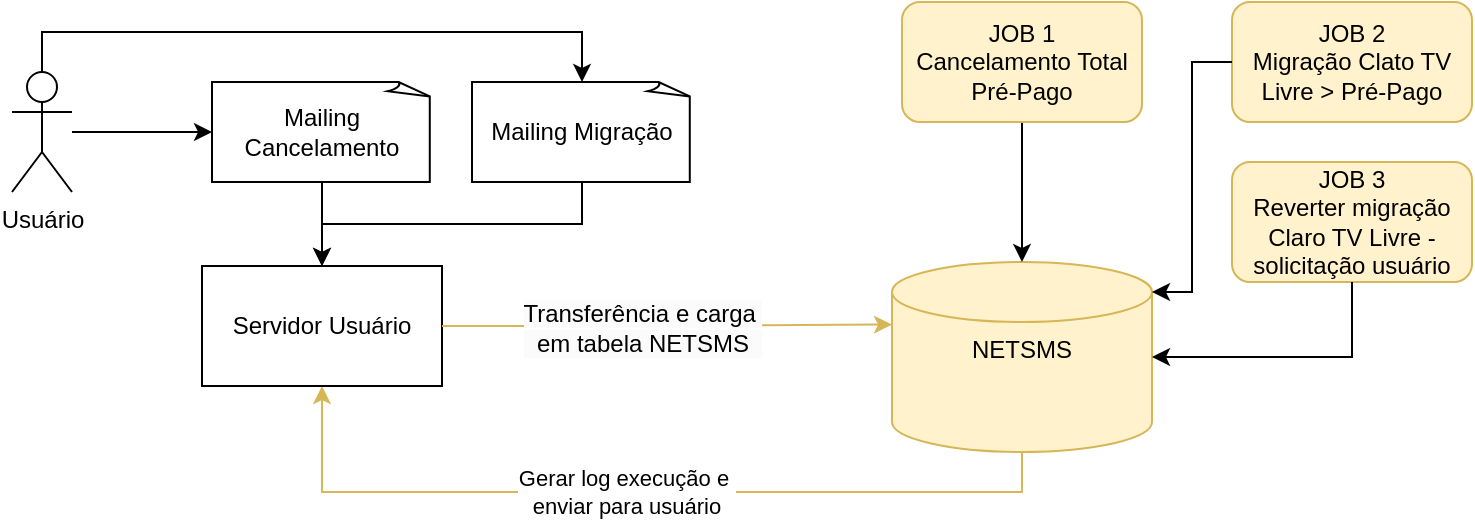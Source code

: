 <mxfile version="24.7.16">
  <diagram name="Página-1" id="rjPieZ_IxbNT4D98FoMU">
    <mxGraphModel dx="1050" dy="530" grid="1" gridSize="10" guides="1" tooltips="1" connect="1" arrows="1" fold="1" page="1" pageScale="1" pageWidth="827" pageHeight="1169" math="0" shadow="0">
      <root>
        <mxCell id="0" />
        <mxCell id="1" parent="0" />
        <mxCell id="srJE6BBBpUUcVX_teQgC-23" style="edgeStyle=orthogonalEdgeStyle;rounded=0;hachureGap=4;orthogonalLoop=1;jettySize=auto;html=1;entryX=0.5;entryY=1;entryDx=0;entryDy=0;fontFamily=Architects Daughter;fontSource=https%3A%2F%2Ffonts.googleapis.com%2Fcss%3Ffamily%3DArchitects%2BDaughter;exitX=0.5;exitY=1;exitDx=0;exitDy=0;exitPerimeter=0;fillColor=#fff2cc;strokeColor=#d6b656;" parent="1" source="srJE6BBBpUUcVX_teQgC-1" target="srJE6BBBpUUcVX_teQgC-3" edge="1">
          <mxGeometry relative="1" as="geometry" />
        </mxCell>
        <mxCell id="srJE6BBBpUUcVX_teQgC-24" value="Gerar log execução e&amp;nbsp;&lt;div&gt;enviar para usuário&lt;/div&gt;" style="edgeLabel;html=1;align=center;verticalAlign=middle;resizable=0;points=[];sketch=1;hachureGap=4;jiggle=2;curveFitting=1;fontFamily=Helvetica;" parent="srJE6BBBpUUcVX_teQgC-23" vertex="1" connectable="0">
          <mxGeometry x="0.032" relative="1" as="geometry">
            <mxPoint as="offset" />
          </mxGeometry>
        </mxCell>
        <mxCell id="srJE6BBBpUUcVX_teQgC-1" value="NETSMS" style="shape=cylinder3;whiteSpace=wrap;html=1;boundedLbl=1;backgroundOutline=1;size=15;hachureGap=4;fontFamily=Helvetica;verticalAlign=top;fillColor=#fff2cc;strokeColor=#d6b656;" parent="1" vertex="1">
          <mxGeometry x="470" y="160" width="130" height="95" as="geometry" />
        </mxCell>
        <mxCell id="srJE6BBBpUUcVX_teQgC-3" value="Servidor Usuário" style="rounded=0;whiteSpace=wrap;html=1;hachureGap=4;fontFamily=Helvetica;" parent="1" vertex="1">
          <mxGeometry x="125" y="162" width="120" height="60" as="geometry" />
        </mxCell>
        <mxCell id="srJE6BBBpUUcVX_teQgC-4" value="Usuário" style="shape=umlActor;verticalLabelPosition=bottom;verticalAlign=top;html=1;outlineConnect=0;hachureGap=4;fontFamily=Helvetica;" parent="1" vertex="1">
          <mxGeometry x="30" y="65" width="30" height="60" as="geometry" />
        </mxCell>
        <mxCell id="srJE6BBBpUUcVX_teQgC-5" value="Mailing Cancelamento" style="whiteSpace=wrap;html=1;shape=mxgraph.basic.document;hachureGap=4;fontFamily=Helvetica;" parent="1" vertex="1">
          <mxGeometry x="130" y="70" width="110" height="50" as="geometry" />
        </mxCell>
        <mxCell id="srJE6BBBpUUcVX_teQgC-6" value="" style="edgeStyle=orthogonalEdgeStyle;rounded=0;hachureGap=4;orthogonalLoop=1;jettySize=auto;entryX=0;entryY=0.5;entryDx=0;entryDy=0;entryPerimeter=0;fontFamily=Architects Daughter;fontSource=https%3A%2F%2Ffonts.googleapis.com%2Fcss%3Ffamily%3DArchitects%2BDaughter;html=1;" parent="1" source="srJE6BBBpUUcVX_teQgC-4" target="srJE6BBBpUUcVX_teQgC-5" edge="1">
          <mxGeometry relative="1" as="geometry" />
        </mxCell>
        <mxCell id="srJE6BBBpUUcVX_teQgC-10" style="edgeStyle=orthogonalEdgeStyle;rounded=0;hachureGap=4;orthogonalLoop=1;jettySize=auto;html=1;entryX=0.5;entryY=0;entryDx=0;entryDy=0;fontFamily=Architects Daughter;fontSource=https%3A%2F%2Ffonts.googleapis.com%2Fcss%3Ffamily%3DArchitects%2BDaughter;" parent="1" source="srJE6BBBpUUcVX_teQgC-5" target="srJE6BBBpUUcVX_teQgC-3" edge="1">
          <mxGeometry relative="1" as="geometry" />
        </mxCell>
        <mxCell id="srJE6BBBpUUcVX_teQgC-14" style="edgeStyle=orthogonalEdgeStyle;rounded=0;hachureGap=4;orthogonalLoop=1;jettySize=auto;html=1;fontFamily=Architects Daughter;fontSource=https%3A%2F%2Ffonts.googleapis.com%2Fcss%3Ffamily%3DArchitects%2BDaughter;" parent="1" source="srJE6BBBpUUcVX_teQgC-13" target="srJE6BBBpUUcVX_teQgC-1" edge="1">
          <mxGeometry relative="1" as="geometry" />
        </mxCell>
        <mxCell id="srJE6BBBpUUcVX_teQgC-13" value="JOB 1&lt;div&gt;Cancelamento Total Pré-Pago&lt;/div&gt;" style="rounded=1;whiteSpace=wrap;html=1;hachureGap=4;fontFamily=Helvetica;fillColor=#fff2cc;strokeColor=#d6b656;" parent="1" vertex="1">
          <mxGeometry x="475" y="30" width="120" height="60" as="geometry" />
        </mxCell>
        <mxCell id="srJE6BBBpUUcVX_teQgC-15" value="JOB 2&lt;div&gt;Migração Clato TV Livre &amp;gt; Pré-Pago&lt;/div&gt;" style="rounded=1;whiteSpace=wrap;html=1;hachureGap=4;fontFamily=Helvetica;fillColor=#fff2cc;strokeColor=#d6b656;" parent="1" vertex="1">
          <mxGeometry x="640" y="30" width="120" height="60" as="geometry" />
        </mxCell>
        <mxCell id="srJE6BBBpUUcVX_teQgC-16" style="edgeStyle=orthogonalEdgeStyle;rounded=0;hachureGap=4;orthogonalLoop=1;jettySize=auto;html=1;entryX=1;entryY=0;entryDx=0;entryDy=15;entryPerimeter=0;fontFamily=Architects Daughter;fontSource=https%3A%2F%2Ffonts.googleapis.com%2Fcss%3Ffamily%3DArchitects%2BDaughter;" parent="1" source="srJE6BBBpUUcVX_teQgC-15" target="srJE6BBBpUUcVX_teQgC-1" edge="1">
          <mxGeometry relative="1" as="geometry" />
        </mxCell>
        <mxCell id="srJE6BBBpUUcVX_teQgC-17" style="edgeStyle=orthogonalEdgeStyle;rounded=0;hachureGap=4;orthogonalLoop=1;jettySize=auto;html=1;entryX=0;entryY=0;entryDx=0;entryDy=31.25;entryPerimeter=0;fontFamily=Architects Daughter;fontSource=https%3A%2F%2Ffonts.googleapis.com%2Fcss%3Ffamily%3DArchitects%2BDaughter;fillColor=#fff2cc;strokeColor=#d6b656;" parent="1" source="srJE6BBBpUUcVX_teQgC-3" target="srJE6BBBpUUcVX_teQgC-1" edge="1">
          <mxGeometry relative="1" as="geometry" />
        </mxCell>
        <mxCell id="srJE6BBBpUUcVX_teQgC-20" value="&lt;span style=&quot;font-family: Helvetica; font-size: 12px; background-color: rgb(251, 251, 251);&quot;&gt;Transferência e carga&amp;nbsp;&lt;/span&gt;&lt;div style=&quot;font-family: Helvetica; font-size: 12px; background-color: rgb(251, 251, 251);&quot;&gt;em tabela NETSMS&lt;/div&gt;" style="edgeLabel;html=1;align=center;verticalAlign=middle;resizable=0;points=[];sketch=1;hachureGap=4;jiggle=2;curveFitting=1;fontFamily=Architects Daughter;fontSource=https%3A%2F%2Ffonts.googleapis.com%2Fcss%3Ffamily%3DArchitects%2BDaughter;" parent="srJE6BBBpUUcVX_teQgC-17" vertex="1" connectable="0">
          <mxGeometry x="-0.119" y="-1" relative="1" as="geometry">
            <mxPoint as="offset" />
          </mxGeometry>
        </mxCell>
        <mxCell id="srJE6BBBpUUcVX_teQgC-21" value="JOB 3&lt;div&gt;Reverter migração Claro TV Livre -solicitação usuário&lt;/div&gt;" style="rounded=1;whiteSpace=wrap;html=1;hachureGap=4;fontFamily=Helvetica;fillColor=#fff2cc;strokeColor=#d6b656;" parent="1" vertex="1">
          <mxGeometry x="640" y="110" width="120" height="60" as="geometry" />
        </mxCell>
        <mxCell id="srJE6BBBpUUcVX_teQgC-22" style="edgeStyle=orthogonalEdgeStyle;rounded=0;hachureGap=4;orthogonalLoop=1;jettySize=auto;html=1;entryX=1;entryY=0.5;entryDx=0;entryDy=0;entryPerimeter=0;fontFamily=Architects Daughter;fontSource=https%3A%2F%2Ffonts.googleapis.com%2Fcss%3Ffamily%3DArchitects%2BDaughter;exitX=0.5;exitY=1;exitDx=0;exitDy=0;" parent="1" source="srJE6BBBpUUcVX_teQgC-21" target="srJE6BBBpUUcVX_teQgC-1" edge="1">
          <mxGeometry relative="1" as="geometry" />
        </mxCell>
        <mxCell id="2eocQpbZRQGGX4qvT_Tc-3" style="edgeStyle=orthogonalEdgeStyle;rounded=0;hachureGap=4;orthogonalLoop=1;jettySize=auto;html=1;entryX=0.5;entryY=0;entryDx=0;entryDy=0;fontFamily=Architects Daughter;fontSource=https%3A%2F%2Ffonts.googleapis.com%2Fcss%3Ffamily%3DArchitects%2BDaughter;exitX=0.5;exitY=1;exitDx=0;exitDy=0;exitPerimeter=0;" edge="1" parent="1" source="2eocQpbZRQGGX4qvT_Tc-1" target="srJE6BBBpUUcVX_teQgC-3">
          <mxGeometry relative="1" as="geometry" />
        </mxCell>
        <mxCell id="2eocQpbZRQGGX4qvT_Tc-1" value="Mailing Migração" style="whiteSpace=wrap;html=1;shape=mxgraph.basic.document;hachureGap=4;fontFamily=Helvetica;" vertex="1" parent="1">
          <mxGeometry x="260" y="70" width="110" height="50" as="geometry" />
        </mxCell>
        <mxCell id="2eocQpbZRQGGX4qvT_Tc-2" style="edgeStyle=orthogonalEdgeStyle;rounded=0;hachureGap=4;orthogonalLoop=1;jettySize=auto;html=1;entryX=0.5;entryY=0;entryDx=0;entryDy=0;entryPerimeter=0;fontFamily=Architects Daughter;fontSource=https%3A%2F%2Ffonts.googleapis.com%2Fcss%3Ffamily%3DArchitects%2BDaughter;" edge="1" parent="1" source="srJE6BBBpUUcVX_teQgC-4" target="2eocQpbZRQGGX4qvT_Tc-1">
          <mxGeometry relative="1" as="geometry">
            <Array as="points">
              <mxPoint x="45" y="45" />
              <mxPoint x="315" y="45" />
            </Array>
          </mxGeometry>
        </mxCell>
      </root>
    </mxGraphModel>
  </diagram>
</mxfile>
